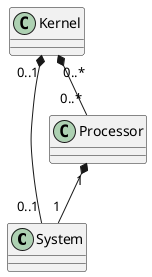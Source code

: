 @startuml
class System {}
class Processor {}
Processor "1" *-- "1" System
class Kernel {}
Kernel "0..1" *-- "0..1" System
Kernel "0..*" *-- "0..*" Processor

@enduml